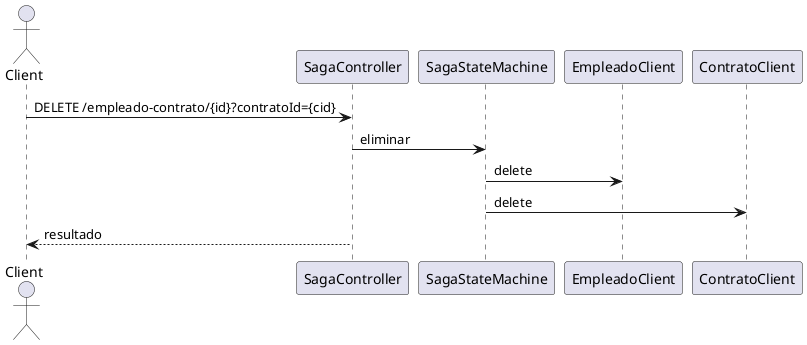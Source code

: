 @startuml
actor Client
Client -> SagaController : DELETE /empleado-contrato/{id}?contratoId={cid}
SagaController -> SagaStateMachine : eliminar
SagaStateMachine -> EmpleadoClient : delete
SagaStateMachine -> ContratoClient : delete
SagaController --> Client : resultado
@enduml
